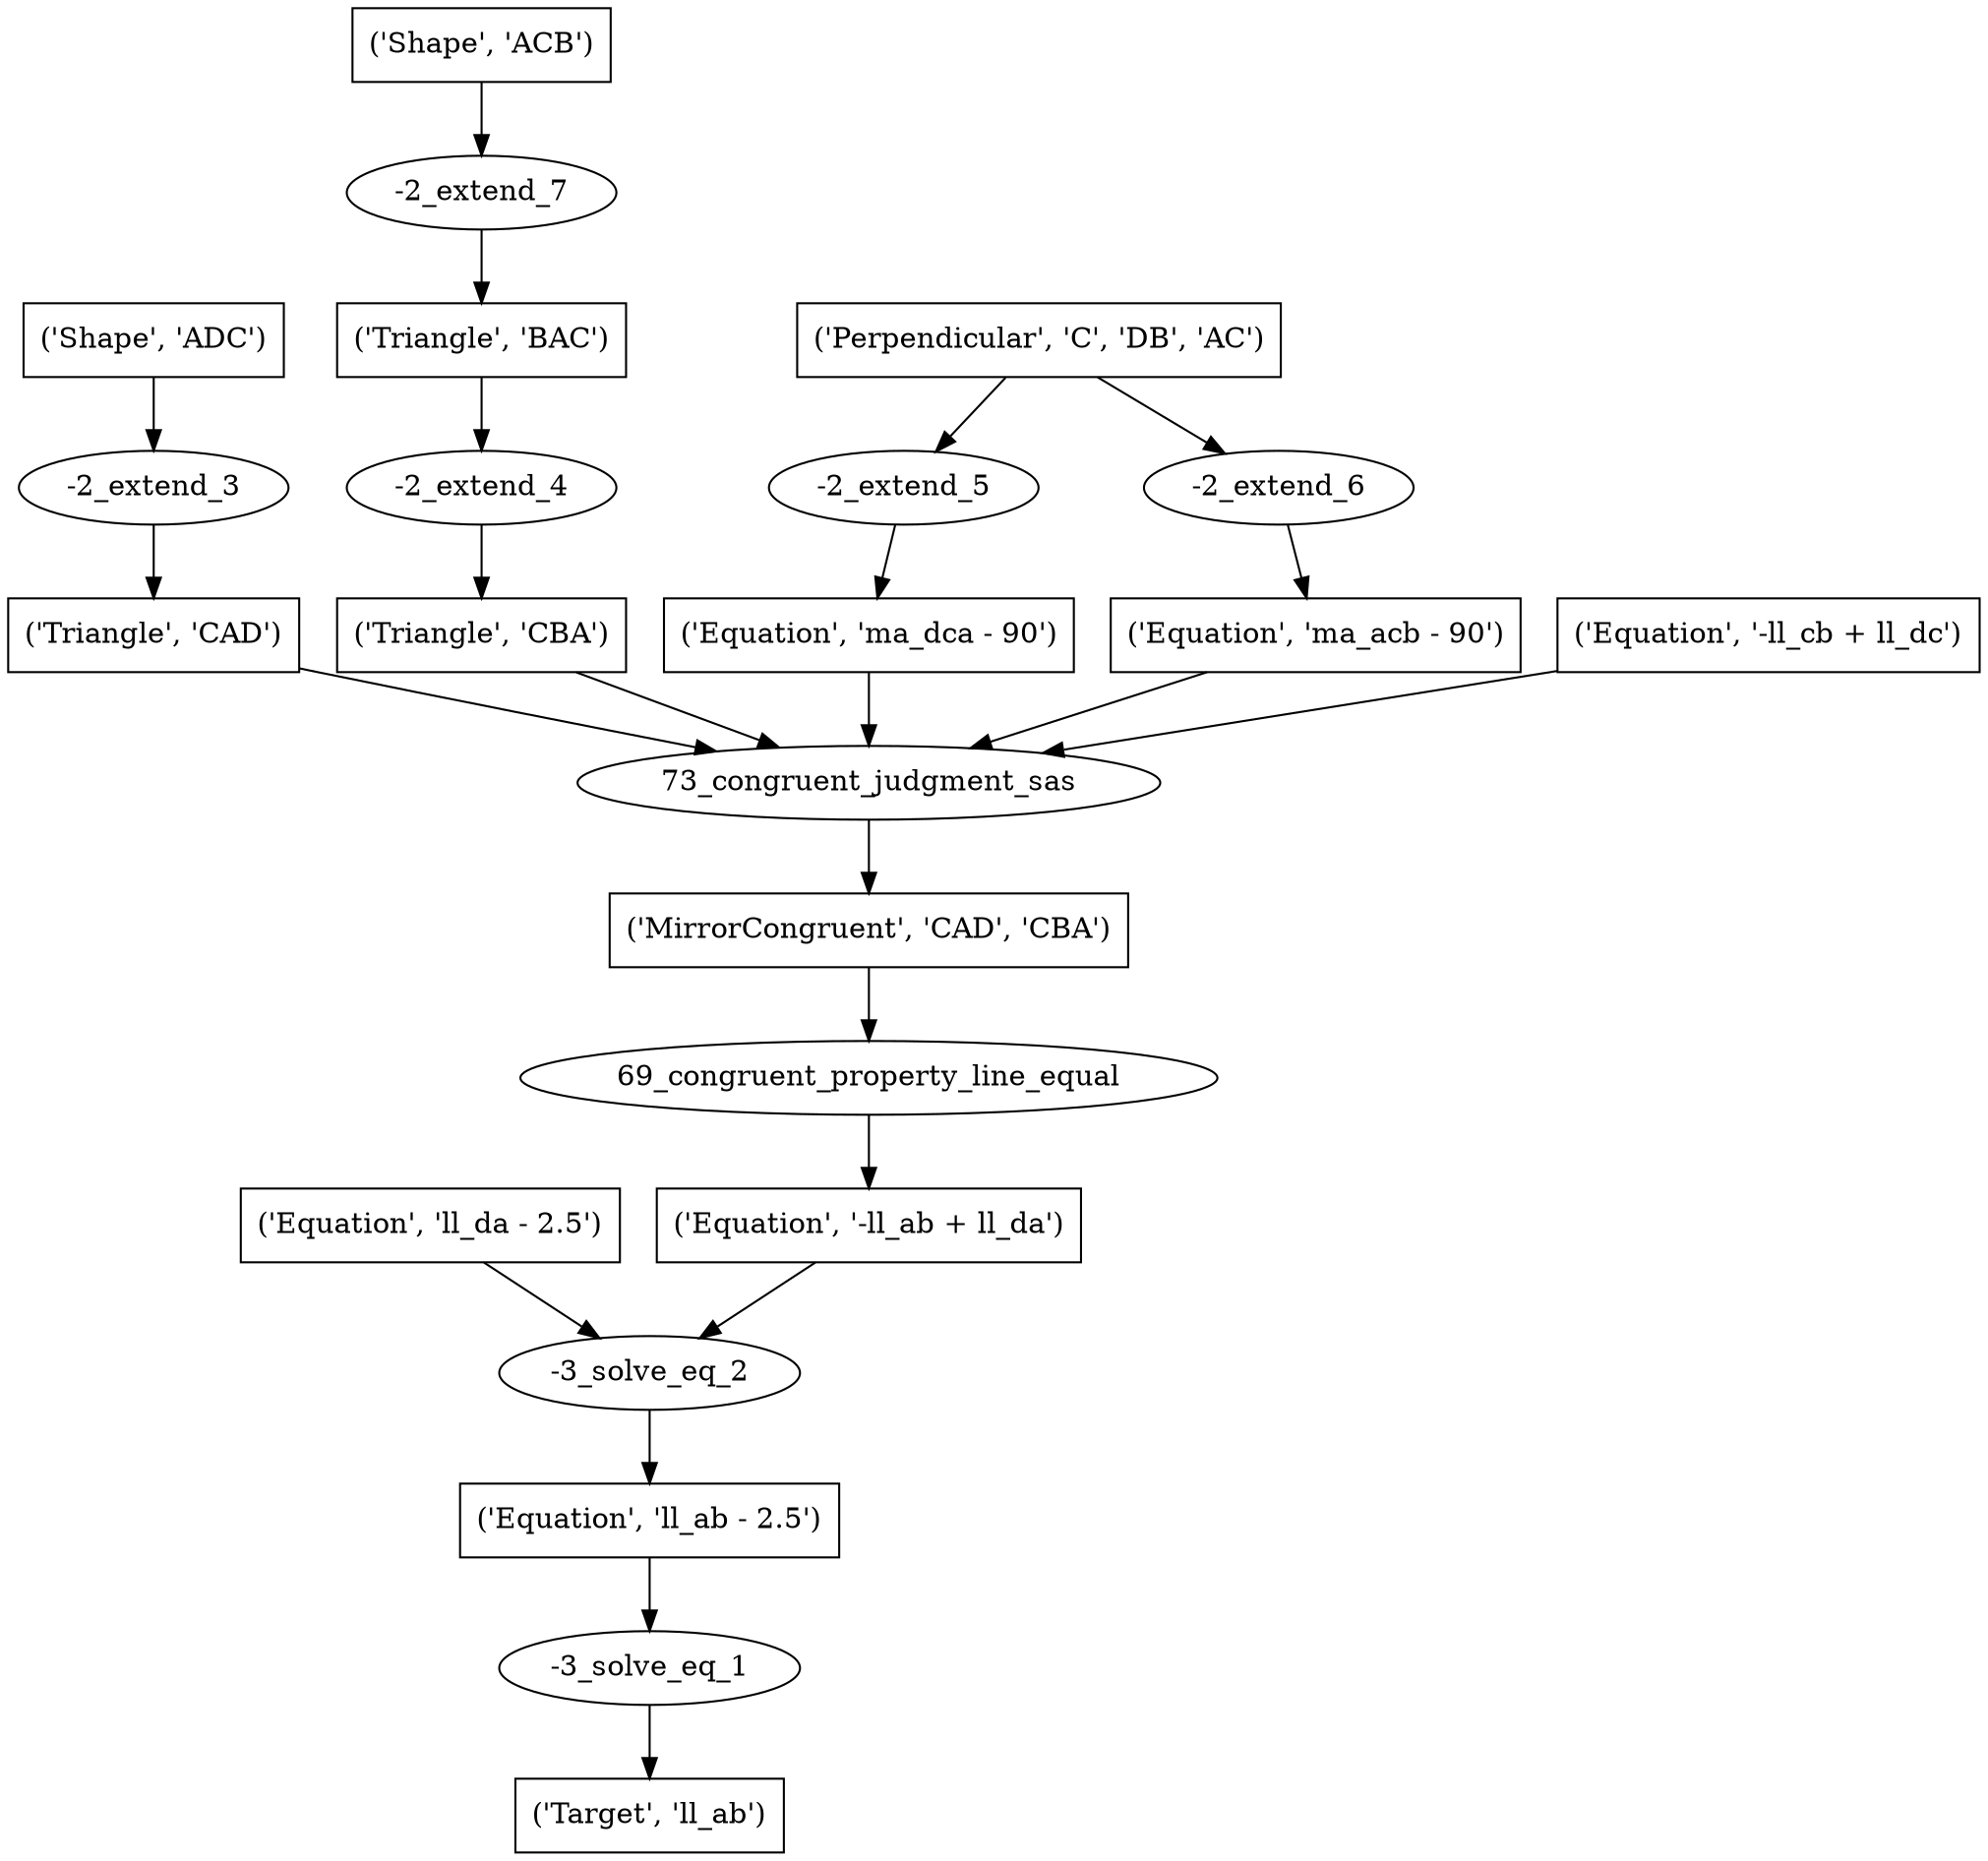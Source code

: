 digraph 48 {
	0 [label="('Target', 'll_ab')" shape=box]
	1 [label="-3_solve_eq_1"]
	1 -> 0
	2 [label="('Equation', 'll_ab - 2.5')" shape=box]
	2 -> 1
	3 [label="-3_solve_eq_2"]
	3 -> 2
	4 [label="('Equation', 'll_da - 2.5')" shape=box]
	4 -> 3
	5 [label="('Equation', '-ll_ab + ll_da')" shape=box]
	5 -> 3
	6 [label="69_congruent_property_line_equal"]
	6 -> 5
	7 [label="('MirrorCongruent', 'CAD', 'CBA')" shape=box]
	7 -> 6
	8 [label="73_congruent_judgment_sas"]
	8 -> 7
	9 [label="('Triangle', 'CAD')" shape=box]
	9 -> 8
	10 [label="('Triangle', 'CBA')" shape=box]
	10 -> 8
	11 [label="('Equation', 'ma_dca - 90')" shape=box]
	11 -> 8
	12 [label="('Equation', 'ma_acb - 90')" shape=box]
	12 -> 8
	13 [label="('Equation', '-ll_cb + ll_dc')" shape=box]
	13 -> 8
	14 [label="-2_extend_3"]
	14 -> 9
	15 [label="('Shape', 'ADC')" shape=box]
	15 -> 14
	16 [label="-2_extend_4"]
	16 -> 10
	17 [label="('Triangle', 'BAC')" shape=box]
	17 -> 16
	18 [label="-2_extend_5"]
	18 -> 11
	19 [label="('Perpendicular', 'C', 'DB', 'AC')" shape=box]
	19 -> 18
	20 [label="-2_extend_6"]
	20 -> 12
	19 -> 20
	21 [label="-2_extend_7"]
	21 -> 17
	22 [label="('Shape', 'ACB')" shape=box]
	22 -> 21
}
